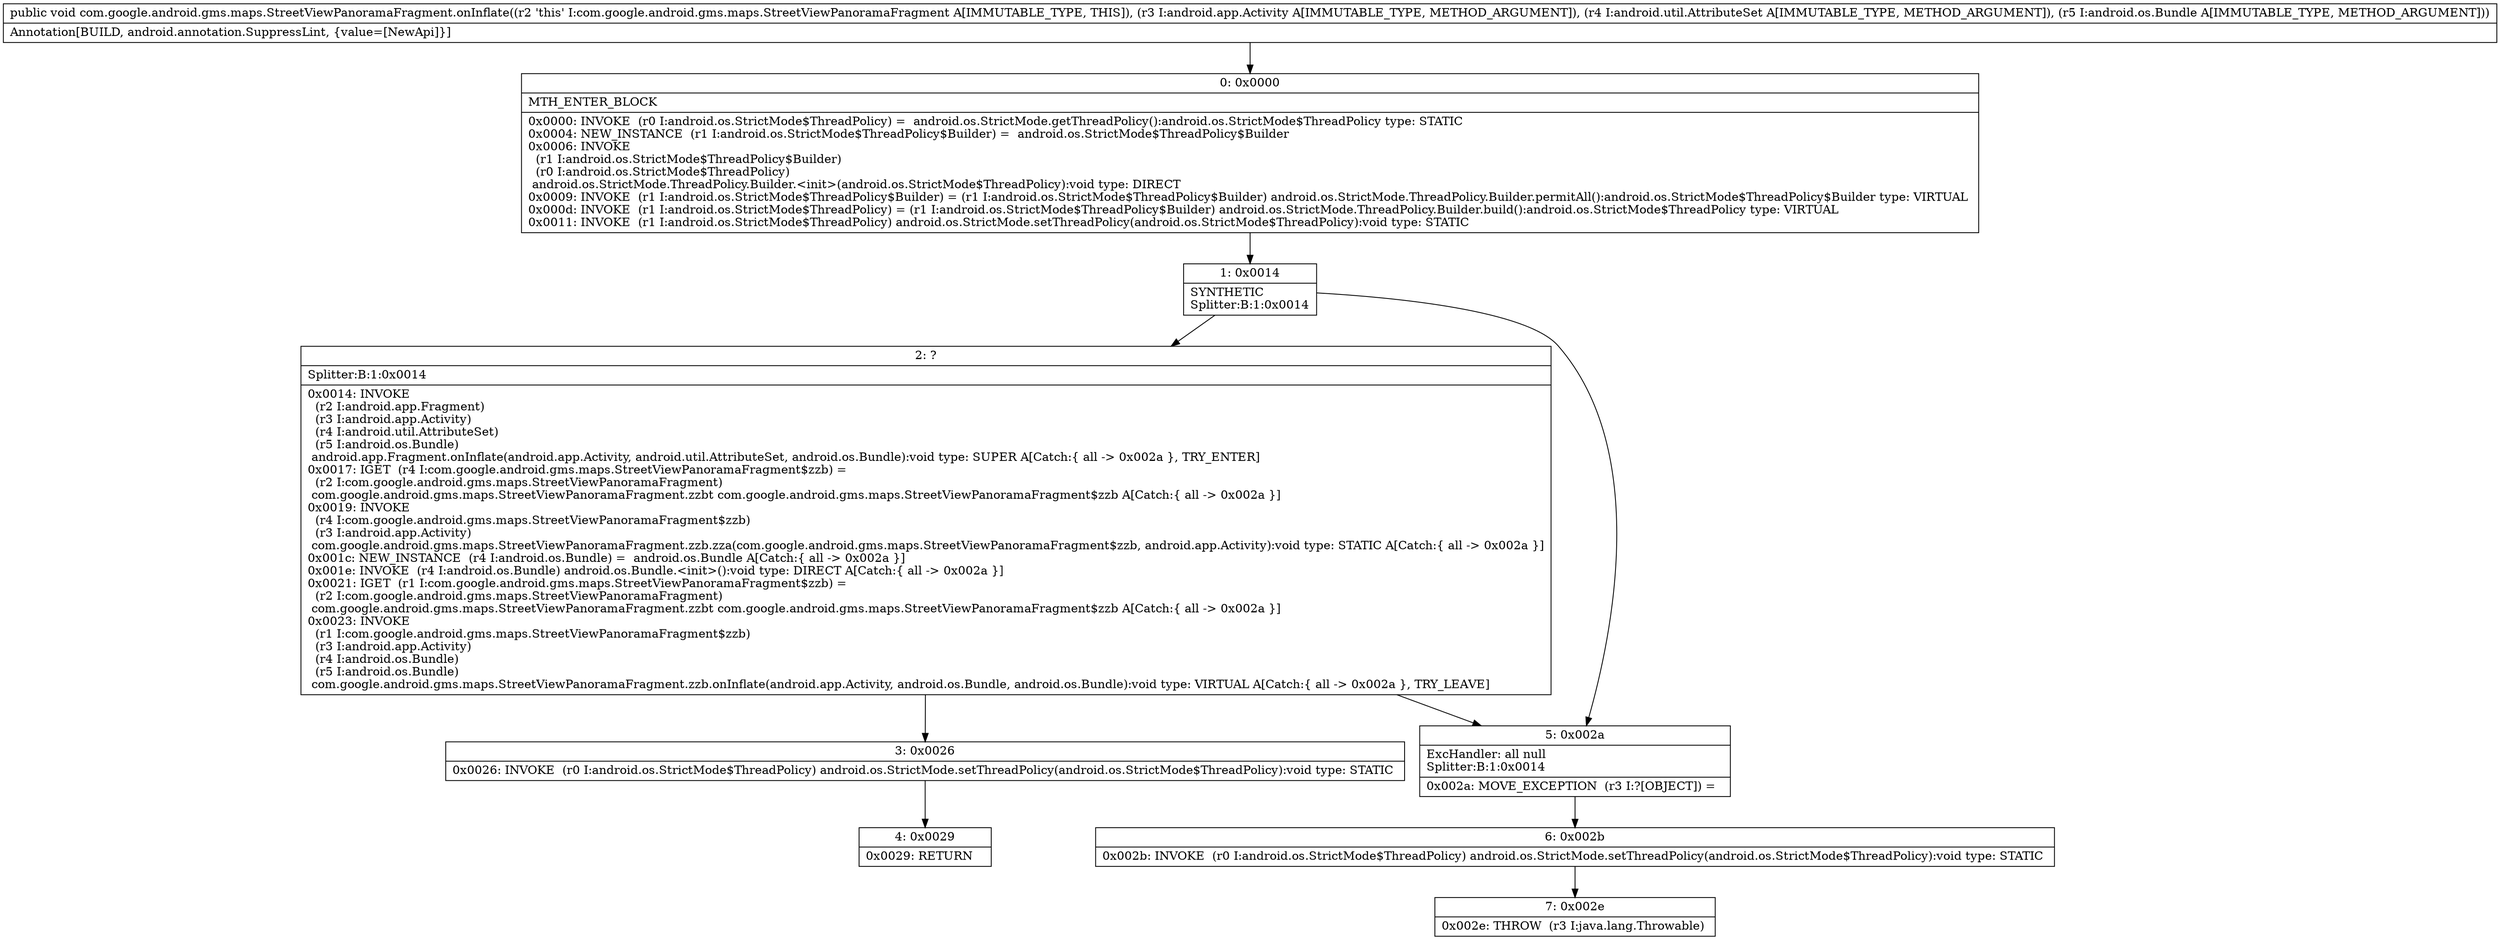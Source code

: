 digraph "CFG forcom.google.android.gms.maps.StreetViewPanoramaFragment.onInflate(Landroid\/app\/Activity;Landroid\/util\/AttributeSet;Landroid\/os\/Bundle;)V" {
Node_0 [shape=record,label="{0\:\ 0x0000|MTH_ENTER_BLOCK\l|0x0000: INVOKE  (r0 I:android.os.StrictMode$ThreadPolicy) =  android.os.StrictMode.getThreadPolicy():android.os.StrictMode$ThreadPolicy type: STATIC \l0x0004: NEW_INSTANCE  (r1 I:android.os.StrictMode$ThreadPolicy$Builder) =  android.os.StrictMode$ThreadPolicy$Builder \l0x0006: INVOKE  \l  (r1 I:android.os.StrictMode$ThreadPolicy$Builder)\l  (r0 I:android.os.StrictMode$ThreadPolicy)\l android.os.StrictMode.ThreadPolicy.Builder.\<init\>(android.os.StrictMode$ThreadPolicy):void type: DIRECT \l0x0009: INVOKE  (r1 I:android.os.StrictMode$ThreadPolicy$Builder) = (r1 I:android.os.StrictMode$ThreadPolicy$Builder) android.os.StrictMode.ThreadPolicy.Builder.permitAll():android.os.StrictMode$ThreadPolicy$Builder type: VIRTUAL \l0x000d: INVOKE  (r1 I:android.os.StrictMode$ThreadPolicy) = (r1 I:android.os.StrictMode$ThreadPolicy$Builder) android.os.StrictMode.ThreadPolicy.Builder.build():android.os.StrictMode$ThreadPolicy type: VIRTUAL \l0x0011: INVOKE  (r1 I:android.os.StrictMode$ThreadPolicy) android.os.StrictMode.setThreadPolicy(android.os.StrictMode$ThreadPolicy):void type: STATIC \l}"];
Node_1 [shape=record,label="{1\:\ 0x0014|SYNTHETIC\lSplitter:B:1:0x0014\l}"];
Node_2 [shape=record,label="{2\:\ ?|Splitter:B:1:0x0014\l|0x0014: INVOKE  \l  (r2 I:android.app.Fragment)\l  (r3 I:android.app.Activity)\l  (r4 I:android.util.AttributeSet)\l  (r5 I:android.os.Bundle)\l android.app.Fragment.onInflate(android.app.Activity, android.util.AttributeSet, android.os.Bundle):void type: SUPER A[Catch:\{ all \-\> 0x002a \}, TRY_ENTER]\l0x0017: IGET  (r4 I:com.google.android.gms.maps.StreetViewPanoramaFragment$zzb) = \l  (r2 I:com.google.android.gms.maps.StreetViewPanoramaFragment)\l com.google.android.gms.maps.StreetViewPanoramaFragment.zzbt com.google.android.gms.maps.StreetViewPanoramaFragment$zzb A[Catch:\{ all \-\> 0x002a \}]\l0x0019: INVOKE  \l  (r4 I:com.google.android.gms.maps.StreetViewPanoramaFragment$zzb)\l  (r3 I:android.app.Activity)\l com.google.android.gms.maps.StreetViewPanoramaFragment.zzb.zza(com.google.android.gms.maps.StreetViewPanoramaFragment$zzb, android.app.Activity):void type: STATIC A[Catch:\{ all \-\> 0x002a \}]\l0x001c: NEW_INSTANCE  (r4 I:android.os.Bundle) =  android.os.Bundle A[Catch:\{ all \-\> 0x002a \}]\l0x001e: INVOKE  (r4 I:android.os.Bundle) android.os.Bundle.\<init\>():void type: DIRECT A[Catch:\{ all \-\> 0x002a \}]\l0x0021: IGET  (r1 I:com.google.android.gms.maps.StreetViewPanoramaFragment$zzb) = \l  (r2 I:com.google.android.gms.maps.StreetViewPanoramaFragment)\l com.google.android.gms.maps.StreetViewPanoramaFragment.zzbt com.google.android.gms.maps.StreetViewPanoramaFragment$zzb A[Catch:\{ all \-\> 0x002a \}]\l0x0023: INVOKE  \l  (r1 I:com.google.android.gms.maps.StreetViewPanoramaFragment$zzb)\l  (r3 I:android.app.Activity)\l  (r4 I:android.os.Bundle)\l  (r5 I:android.os.Bundle)\l com.google.android.gms.maps.StreetViewPanoramaFragment.zzb.onInflate(android.app.Activity, android.os.Bundle, android.os.Bundle):void type: VIRTUAL A[Catch:\{ all \-\> 0x002a \}, TRY_LEAVE]\l}"];
Node_3 [shape=record,label="{3\:\ 0x0026|0x0026: INVOKE  (r0 I:android.os.StrictMode$ThreadPolicy) android.os.StrictMode.setThreadPolicy(android.os.StrictMode$ThreadPolicy):void type: STATIC \l}"];
Node_4 [shape=record,label="{4\:\ 0x0029|0x0029: RETURN   \l}"];
Node_5 [shape=record,label="{5\:\ 0x002a|ExcHandler: all null\lSplitter:B:1:0x0014\l|0x002a: MOVE_EXCEPTION  (r3 I:?[OBJECT]) =  \l}"];
Node_6 [shape=record,label="{6\:\ 0x002b|0x002b: INVOKE  (r0 I:android.os.StrictMode$ThreadPolicy) android.os.StrictMode.setThreadPolicy(android.os.StrictMode$ThreadPolicy):void type: STATIC \l}"];
Node_7 [shape=record,label="{7\:\ 0x002e|0x002e: THROW  (r3 I:java.lang.Throwable) \l}"];
MethodNode[shape=record,label="{public void com.google.android.gms.maps.StreetViewPanoramaFragment.onInflate((r2 'this' I:com.google.android.gms.maps.StreetViewPanoramaFragment A[IMMUTABLE_TYPE, THIS]), (r3 I:android.app.Activity A[IMMUTABLE_TYPE, METHOD_ARGUMENT]), (r4 I:android.util.AttributeSet A[IMMUTABLE_TYPE, METHOD_ARGUMENT]), (r5 I:android.os.Bundle A[IMMUTABLE_TYPE, METHOD_ARGUMENT]))  | Annotation[BUILD, android.annotation.SuppressLint, \{value=[NewApi]\}]\l}"];
MethodNode -> Node_0;
Node_0 -> Node_1;
Node_1 -> Node_2;
Node_1 -> Node_5;
Node_2 -> Node_3;
Node_2 -> Node_5;
Node_3 -> Node_4;
Node_5 -> Node_6;
Node_6 -> Node_7;
}

